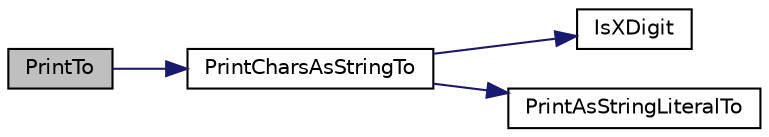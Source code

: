 digraph "PrintTo"
{
 // INTERACTIVE_SVG=YES
 // LATEX_PDF_SIZE
  bgcolor="transparent";
  edge [fontname="Helvetica",fontsize="10",labelfontname="Helvetica",labelfontsize="10"];
  node [fontname="Helvetica",fontsize="10",shape=record];
  rankdir="LR";
  Node1 [label="PrintTo",height=0.2,width=0.4,color="black", fillcolor="grey75", style="filled", fontcolor="black",tooltip=" "];
  Node1 -> Node2 [color="midnightblue",fontsize="10",style="solid",fontname="Helvetica"];
  Node2 [label="PrintCharsAsStringTo",height=0.2,width=0.4,color="black",URL="$d0/da7/namespacetesting_1_1internal_a0be71e6d7cb274131c559193f81c83e2.html#a0be71e6d7cb274131c559193f81c83e2",tooltip=" "];
  Node2 -> Node3 [color="midnightblue",fontsize="10",style="solid",fontname="Helvetica"];
  Node3 [label="IsXDigit",height=0.2,width=0.4,color="black",URL="$d0/da7/namespacetesting_1_1internal_aa234ef141278263fb143b616c74c86e7.html#aa234ef141278263fb143b616c74c86e7",tooltip=" "];
  Node2 -> Node4 [color="midnightblue",fontsize="10",style="solid",fontname="Helvetica"];
  Node4 [label="PrintAsStringLiteralTo",height=0.2,width=0.4,color="black",URL="$d0/da7/namespacetesting_1_1internal_a8c5838995d7bb9e4232b69e6bcdb9ab8.html#a8c5838995d7bb9e4232b69e6bcdb9ab8",tooltip=" "];
}
